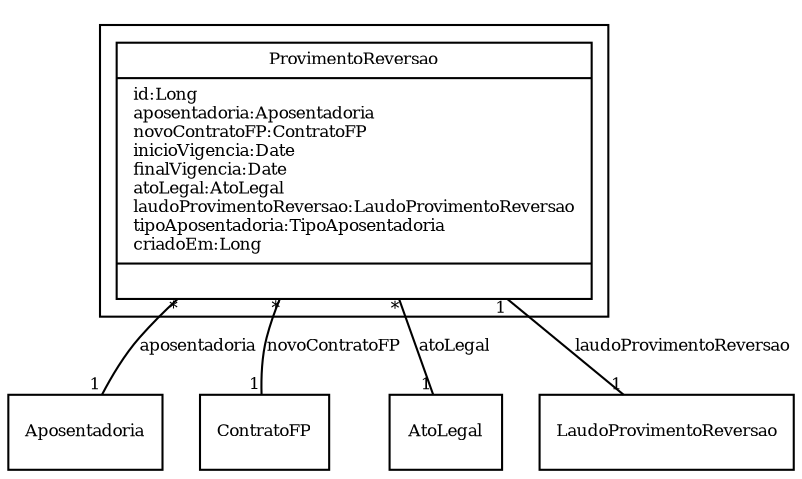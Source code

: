 digraph G{
fontname = "Times-Roman"
fontsize = 8

node [
        fontname = "Times-Roman"
        fontsize = 8
        shape = "record"
]

edge [
        fontname = "Times-Roman"
        fontsize = 8
]

subgraph clusterREVERSAO
{
ProvimentoReversao [label = "{ProvimentoReversao|id:Long\laposentadoria:Aposentadoria\lnovoContratoFP:ContratoFP\linicioVigencia:Date\lfinalVigencia:Date\latoLegal:AtoLegal\llaudoProvimentoReversao:LaudoProvimentoReversao\ltipoAposentadoria:TipoAposentadoria\lcriadoEm:Long\l|\l}"]
}
edge [arrowhead = "none" headlabel = "1" taillabel = "*"] ProvimentoReversao -> Aposentadoria [label = "aposentadoria"]
edge [arrowhead = "none" headlabel = "1" taillabel = "*"] ProvimentoReversao -> ContratoFP [label = "novoContratoFP"]
edge [arrowhead = "none" headlabel = "1" taillabel = "*"] ProvimentoReversao -> AtoLegal [label = "atoLegal"]
edge [arrowhead = "none" headlabel = "1" taillabel = "1"] ProvimentoReversao -> LaudoProvimentoReversao [label = "laudoProvimentoReversao"]
}
